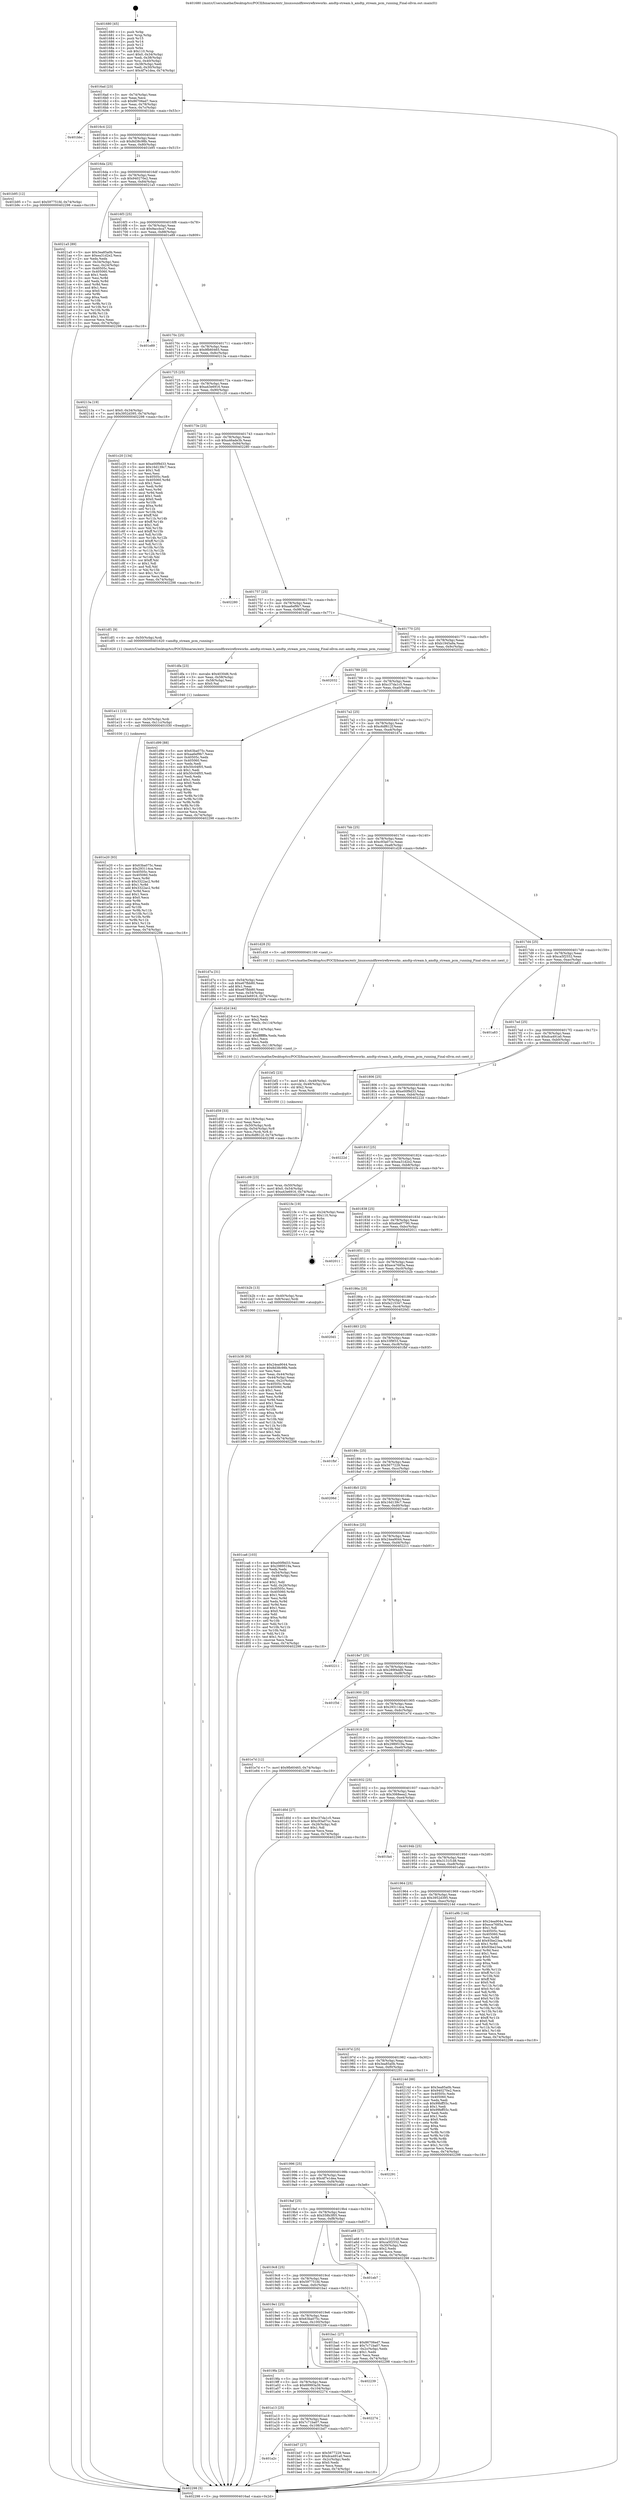 digraph "0x401680" {
  label = "0x401680 (/mnt/c/Users/mathe/Desktop/tcc/POCII/binaries/extr_linuxsoundfirewirefireworks..amdtp-stream.h_amdtp_stream_pcm_running_Final-ollvm.out::main(0))"
  labelloc = "t"
  node[shape=record]

  Entry [label="",width=0.3,height=0.3,shape=circle,fillcolor=black,style=filled]
  "0x4016ad" [label="{
     0x4016ad [23]\l
     | [instrs]\l
     &nbsp;&nbsp;0x4016ad \<+3\>: mov -0x74(%rbp),%eax\l
     &nbsp;&nbsp;0x4016b0 \<+2\>: mov %eax,%ecx\l
     &nbsp;&nbsp;0x4016b2 \<+6\>: sub $0x86706ed7,%ecx\l
     &nbsp;&nbsp;0x4016b8 \<+3\>: mov %eax,-0x78(%rbp)\l
     &nbsp;&nbsp;0x4016bb \<+3\>: mov %ecx,-0x7c(%rbp)\l
     &nbsp;&nbsp;0x4016be \<+6\>: je 0000000000401bbc \<main+0x53c\>\l
  }"]
  "0x401bbc" [label="{
     0x401bbc\l
  }", style=dashed]
  "0x4016c4" [label="{
     0x4016c4 [22]\l
     | [instrs]\l
     &nbsp;&nbsp;0x4016c4 \<+5\>: jmp 00000000004016c9 \<main+0x49\>\l
     &nbsp;&nbsp;0x4016c9 \<+3\>: mov -0x78(%rbp),%eax\l
     &nbsp;&nbsp;0x4016cc \<+5\>: sub $0x8d38c98b,%eax\l
     &nbsp;&nbsp;0x4016d1 \<+3\>: mov %eax,-0x80(%rbp)\l
     &nbsp;&nbsp;0x4016d4 \<+6\>: je 0000000000401b95 \<main+0x515\>\l
  }"]
  Exit [label="",width=0.3,height=0.3,shape=circle,fillcolor=black,style=filled,peripheries=2]
  "0x401b95" [label="{
     0x401b95 [12]\l
     | [instrs]\l
     &nbsp;&nbsp;0x401b95 \<+7\>: movl $0x597751fd,-0x74(%rbp)\l
     &nbsp;&nbsp;0x401b9c \<+5\>: jmp 0000000000402298 \<main+0xc18\>\l
  }"]
  "0x4016da" [label="{
     0x4016da [25]\l
     | [instrs]\l
     &nbsp;&nbsp;0x4016da \<+5\>: jmp 00000000004016df \<main+0x5f\>\l
     &nbsp;&nbsp;0x4016df \<+3\>: mov -0x78(%rbp),%eax\l
     &nbsp;&nbsp;0x4016e2 \<+5\>: sub $0x940270e2,%eax\l
     &nbsp;&nbsp;0x4016e7 \<+6\>: mov %eax,-0x84(%rbp)\l
     &nbsp;&nbsp;0x4016ed \<+6\>: je 00000000004021a5 \<main+0xb25\>\l
  }"]
  "0x401e20" [label="{
     0x401e20 [93]\l
     | [instrs]\l
     &nbsp;&nbsp;0x401e20 \<+5\>: mov $0x63ba075c,%eax\l
     &nbsp;&nbsp;0x401e25 \<+5\>: mov $0x293114ca,%esi\l
     &nbsp;&nbsp;0x401e2a \<+7\>: mov 0x40505c,%ecx\l
     &nbsp;&nbsp;0x401e31 \<+7\>: mov 0x405060,%edx\l
     &nbsp;&nbsp;0x401e38 \<+3\>: mov %ecx,%r8d\l
     &nbsp;&nbsp;0x401e3b \<+7\>: sub $0x3322ac2,%r8d\l
     &nbsp;&nbsp;0x401e42 \<+4\>: sub $0x1,%r8d\l
     &nbsp;&nbsp;0x401e46 \<+7\>: add $0x3322ac2,%r8d\l
     &nbsp;&nbsp;0x401e4d \<+4\>: imul %r8d,%ecx\l
     &nbsp;&nbsp;0x401e51 \<+3\>: and $0x1,%ecx\l
     &nbsp;&nbsp;0x401e54 \<+3\>: cmp $0x0,%ecx\l
     &nbsp;&nbsp;0x401e57 \<+4\>: sete %r9b\l
     &nbsp;&nbsp;0x401e5b \<+3\>: cmp $0xa,%edx\l
     &nbsp;&nbsp;0x401e5e \<+4\>: setl %r10b\l
     &nbsp;&nbsp;0x401e62 \<+3\>: mov %r9b,%r11b\l
     &nbsp;&nbsp;0x401e65 \<+3\>: and %r10b,%r11b\l
     &nbsp;&nbsp;0x401e68 \<+3\>: xor %r10b,%r9b\l
     &nbsp;&nbsp;0x401e6b \<+3\>: or %r9b,%r11b\l
     &nbsp;&nbsp;0x401e6e \<+4\>: test $0x1,%r11b\l
     &nbsp;&nbsp;0x401e72 \<+3\>: cmovne %esi,%eax\l
     &nbsp;&nbsp;0x401e75 \<+3\>: mov %eax,-0x74(%rbp)\l
     &nbsp;&nbsp;0x401e78 \<+5\>: jmp 0000000000402298 \<main+0xc18\>\l
  }"]
  "0x4021a5" [label="{
     0x4021a5 [89]\l
     | [instrs]\l
     &nbsp;&nbsp;0x4021a5 \<+5\>: mov $0x3ea85a0b,%eax\l
     &nbsp;&nbsp;0x4021aa \<+5\>: mov $0xea31d2e2,%ecx\l
     &nbsp;&nbsp;0x4021af \<+2\>: xor %edx,%edx\l
     &nbsp;&nbsp;0x4021b1 \<+3\>: mov -0x34(%rbp),%esi\l
     &nbsp;&nbsp;0x4021b4 \<+3\>: mov %esi,-0x24(%rbp)\l
     &nbsp;&nbsp;0x4021b7 \<+7\>: mov 0x40505c,%esi\l
     &nbsp;&nbsp;0x4021be \<+7\>: mov 0x405060,%edi\l
     &nbsp;&nbsp;0x4021c5 \<+3\>: sub $0x1,%edx\l
     &nbsp;&nbsp;0x4021c8 \<+3\>: mov %esi,%r8d\l
     &nbsp;&nbsp;0x4021cb \<+3\>: add %edx,%r8d\l
     &nbsp;&nbsp;0x4021ce \<+4\>: imul %r8d,%esi\l
     &nbsp;&nbsp;0x4021d2 \<+3\>: and $0x1,%esi\l
     &nbsp;&nbsp;0x4021d5 \<+3\>: cmp $0x0,%esi\l
     &nbsp;&nbsp;0x4021d8 \<+4\>: sete %r9b\l
     &nbsp;&nbsp;0x4021dc \<+3\>: cmp $0xa,%edi\l
     &nbsp;&nbsp;0x4021df \<+4\>: setl %r10b\l
     &nbsp;&nbsp;0x4021e3 \<+3\>: mov %r9b,%r11b\l
     &nbsp;&nbsp;0x4021e6 \<+3\>: and %r10b,%r11b\l
     &nbsp;&nbsp;0x4021e9 \<+3\>: xor %r10b,%r9b\l
     &nbsp;&nbsp;0x4021ec \<+3\>: or %r9b,%r11b\l
     &nbsp;&nbsp;0x4021ef \<+4\>: test $0x1,%r11b\l
     &nbsp;&nbsp;0x4021f3 \<+3\>: cmovne %ecx,%eax\l
     &nbsp;&nbsp;0x4021f6 \<+3\>: mov %eax,-0x74(%rbp)\l
     &nbsp;&nbsp;0x4021f9 \<+5\>: jmp 0000000000402298 \<main+0xc18\>\l
  }"]
  "0x4016f3" [label="{
     0x4016f3 [25]\l
     | [instrs]\l
     &nbsp;&nbsp;0x4016f3 \<+5\>: jmp 00000000004016f8 \<main+0x78\>\l
     &nbsp;&nbsp;0x4016f8 \<+3\>: mov -0x78(%rbp),%eax\l
     &nbsp;&nbsp;0x4016fb \<+5\>: sub $0x9accbca7,%eax\l
     &nbsp;&nbsp;0x401700 \<+6\>: mov %eax,-0x88(%rbp)\l
     &nbsp;&nbsp;0x401706 \<+6\>: je 0000000000401e89 \<main+0x809\>\l
  }"]
  "0x401e11" [label="{
     0x401e11 [15]\l
     | [instrs]\l
     &nbsp;&nbsp;0x401e11 \<+4\>: mov -0x50(%rbp),%rdi\l
     &nbsp;&nbsp;0x401e15 \<+6\>: mov %eax,-0x11c(%rbp)\l
     &nbsp;&nbsp;0x401e1b \<+5\>: call 0000000000401030 \<free@plt\>\l
     | [calls]\l
     &nbsp;&nbsp;0x401030 \{1\} (unknown)\l
  }"]
  "0x401e89" [label="{
     0x401e89\l
  }", style=dashed]
  "0x40170c" [label="{
     0x40170c [25]\l
     | [instrs]\l
     &nbsp;&nbsp;0x40170c \<+5\>: jmp 0000000000401711 \<main+0x91\>\l
     &nbsp;&nbsp;0x401711 \<+3\>: mov -0x78(%rbp),%eax\l
     &nbsp;&nbsp;0x401714 \<+5\>: sub $0x9fb60465,%eax\l
     &nbsp;&nbsp;0x401719 \<+6\>: mov %eax,-0x8c(%rbp)\l
     &nbsp;&nbsp;0x40171f \<+6\>: je 000000000040213a \<main+0xaba\>\l
  }"]
  "0x401dfa" [label="{
     0x401dfa [23]\l
     | [instrs]\l
     &nbsp;&nbsp;0x401dfa \<+10\>: movabs $0x4030d6,%rdi\l
     &nbsp;&nbsp;0x401e04 \<+3\>: mov %eax,-0x58(%rbp)\l
     &nbsp;&nbsp;0x401e07 \<+3\>: mov -0x58(%rbp),%esi\l
     &nbsp;&nbsp;0x401e0a \<+2\>: mov $0x0,%al\l
     &nbsp;&nbsp;0x401e0c \<+5\>: call 0000000000401040 \<printf@plt\>\l
     | [calls]\l
     &nbsp;&nbsp;0x401040 \{1\} (unknown)\l
  }"]
  "0x40213a" [label="{
     0x40213a [19]\l
     | [instrs]\l
     &nbsp;&nbsp;0x40213a \<+7\>: movl $0x0,-0x34(%rbp)\l
     &nbsp;&nbsp;0x402141 \<+7\>: movl $0x3952d395,-0x74(%rbp)\l
     &nbsp;&nbsp;0x402148 \<+5\>: jmp 0000000000402298 \<main+0xc18\>\l
  }"]
  "0x401725" [label="{
     0x401725 [25]\l
     | [instrs]\l
     &nbsp;&nbsp;0x401725 \<+5\>: jmp 000000000040172a \<main+0xaa\>\l
     &nbsp;&nbsp;0x40172a \<+3\>: mov -0x78(%rbp),%eax\l
     &nbsp;&nbsp;0x40172d \<+5\>: sub $0xa43e6916,%eax\l
     &nbsp;&nbsp;0x401732 \<+6\>: mov %eax,-0x90(%rbp)\l
     &nbsp;&nbsp;0x401738 \<+6\>: je 0000000000401c20 \<main+0x5a0\>\l
  }"]
  "0x401d59" [label="{
     0x401d59 [33]\l
     | [instrs]\l
     &nbsp;&nbsp;0x401d59 \<+6\>: mov -0x118(%rbp),%ecx\l
     &nbsp;&nbsp;0x401d5f \<+3\>: imul %eax,%ecx\l
     &nbsp;&nbsp;0x401d62 \<+4\>: mov -0x50(%rbp),%rdi\l
     &nbsp;&nbsp;0x401d66 \<+4\>: movslq -0x54(%rbp),%r8\l
     &nbsp;&nbsp;0x401d6a \<+4\>: mov %ecx,(%rdi,%r8,4)\l
     &nbsp;&nbsp;0x401d6e \<+7\>: movl $0xc6df612f,-0x74(%rbp)\l
     &nbsp;&nbsp;0x401d75 \<+5\>: jmp 0000000000402298 \<main+0xc18\>\l
  }"]
  "0x401c20" [label="{
     0x401c20 [134]\l
     | [instrs]\l
     &nbsp;&nbsp;0x401c20 \<+5\>: mov $0xe00f9d33,%eax\l
     &nbsp;&nbsp;0x401c25 \<+5\>: mov $0x16d139c7,%ecx\l
     &nbsp;&nbsp;0x401c2a \<+2\>: mov $0x1,%dl\l
     &nbsp;&nbsp;0x401c2c \<+2\>: xor %esi,%esi\l
     &nbsp;&nbsp;0x401c2e \<+7\>: mov 0x40505c,%edi\l
     &nbsp;&nbsp;0x401c35 \<+8\>: mov 0x405060,%r8d\l
     &nbsp;&nbsp;0x401c3d \<+3\>: sub $0x1,%esi\l
     &nbsp;&nbsp;0x401c40 \<+3\>: mov %edi,%r9d\l
     &nbsp;&nbsp;0x401c43 \<+3\>: add %esi,%r9d\l
     &nbsp;&nbsp;0x401c46 \<+4\>: imul %r9d,%edi\l
     &nbsp;&nbsp;0x401c4a \<+3\>: and $0x1,%edi\l
     &nbsp;&nbsp;0x401c4d \<+3\>: cmp $0x0,%edi\l
     &nbsp;&nbsp;0x401c50 \<+4\>: sete %r10b\l
     &nbsp;&nbsp;0x401c54 \<+4\>: cmp $0xa,%r8d\l
     &nbsp;&nbsp;0x401c58 \<+4\>: setl %r11b\l
     &nbsp;&nbsp;0x401c5c \<+3\>: mov %r10b,%bl\l
     &nbsp;&nbsp;0x401c5f \<+3\>: xor $0xff,%bl\l
     &nbsp;&nbsp;0x401c62 \<+3\>: mov %r11b,%r14b\l
     &nbsp;&nbsp;0x401c65 \<+4\>: xor $0xff,%r14b\l
     &nbsp;&nbsp;0x401c69 \<+3\>: xor $0x1,%dl\l
     &nbsp;&nbsp;0x401c6c \<+3\>: mov %bl,%r15b\l
     &nbsp;&nbsp;0x401c6f \<+4\>: and $0xff,%r15b\l
     &nbsp;&nbsp;0x401c73 \<+3\>: and %dl,%r10b\l
     &nbsp;&nbsp;0x401c76 \<+3\>: mov %r14b,%r12b\l
     &nbsp;&nbsp;0x401c79 \<+4\>: and $0xff,%r12b\l
     &nbsp;&nbsp;0x401c7d \<+3\>: and %dl,%r11b\l
     &nbsp;&nbsp;0x401c80 \<+3\>: or %r10b,%r15b\l
     &nbsp;&nbsp;0x401c83 \<+3\>: or %r11b,%r12b\l
     &nbsp;&nbsp;0x401c86 \<+3\>: xor %r12b,%r15b\l
     &nbsp;&nbsp;0x401c89 \<+3\>: or %r14b,%bl\l
     &nbsp;&nbsp;0x401c8c \<+3\>: xor $0xff,%bl\l
     &nbsp;&nbsp;0x401c8f \<+3\>: or $0x1,%dl\l
     &nbsp;&nbsp;0x401c92 \<+2\>: and %dl,%bl\l
     &nbsp;&nbsp;0x401c94 \<+3\>: or %bl,%r15b\l
     &nbsp;&nbsp;0x401c97 \<+4\>: test $0x1,%r15b\l
     &nbsp;&nbsp;0x401c9b \<+3\>: cmovne %ecx,%eax\l
     &nbsp;&nbsp;0x401c9e \<+3\>: mov %eax,-0x74(%rbp)\l
     &nbsp;&nbsp;0x401ca1 \<+5\>: jmp 0000000000402298 \<main+0xc18\>\l
  }"]
  "0x40173e" [label="{
     0x40173e [25]\l
     | [instrs]\l
     &nbsp;&nbsp;0x40173e \<+5\>: jmp 0000000000401743 \<main+0xc3\>\l
     &nbsp;&nbsp;0x401743 \<+3\>: mov -0x78(%rbp),%eax\l
     &nbsp;&nbsp;0x401746 \<+5\>: sub $0xa46ade3b,%eax\l
     &nbsp;&nbsp;0x40174b \<+6\>: mov %eax,-0x94(%rbp)\l
     &nbsp;&nbsp;0x401751 \<+6\>: je 0000000000402280 \<main+0xc00\>\l
  }"]
  "0x401d2d" [label="{
     0x401d2d [44]\l
     | [instrs]\l
     &nbsp;&nbsp;0x401d2d \<+2\>: xor %ecx,%ecx\l
     &nbsp;&nbsp;0x401d2f \<+5\>: mov $0x2,%edx\l
     &nbsp;&nbsp;0x401d34 \<+6\>: mov %edx,-0x114(%rbp)\l
     &nbsp;&nbsp;0x401d3a \<+1\>: cltd\l
     &nbsp;&nbsp;0x401d3b \<+6\>: mov -0x114(%rbp),%esi\l
     &nbsp;&nbsp;0x401d41 \<+2\>: idiv %esi\l
     &nbsp;&nbsp;0x401d43 \<+6\>: imul $0xfffffffe,%edx,%edx\l
     &nbsp;&nbsp;0x401d49 \<+3\>: sub $0x1,%ecx\l
     &nbsp;&nbsp;0x401d4c \<+2\>: sub %ecx,%edx\l
     &nbsp;&nbsp;0x401d4e \<+6\>: mov %edx,-0x118(%rbp)\l
     &nbsp;&nbsp;0x401d54 \<+5\>: call 0000000000401160 \<next_i\>\l
     | [calls]\l
     &nbsp;&nbsp;0x401160 \{1\} (/mnt/c/Users/mathe/Desktop/tcc/POCII/binaries/extr_linuxsoundfirewirefireworks..amdtp-stream.h_amdtp_stream_pcm_running_Final-ollvm.out::next_i)\l
  }"]
  "0x402280" [label="{
     0x402280\l
  }", style=dashed]
  "0x401757" [label="{
     0x401757 [25]\l
     | [instrs]\l
     &nbsp;&nbsp;0x401757 \<+5\>: jmp 000000000040175c \<main+0xdc\>\l
     &nbsp;&nbsp;0x40175c \<+3\>: mov -0x78(%rbp),%eax\l
     &nbsp;&nbsp;0x40175f \<+5\>: sub $0xaa6ef9b7,%eax\l
     &nbsp;&nbsp;0x401764 \<+6\>: mov %eax,-0x98(%rbp)\l
     &nbsp;&nbsp;0x40176a \<+6\>: je 0000000000401df1 \<main+0x771\>\l
  }"]
  "0x401c09" [label="{
     0x401c09 [23]\l
     | [instrs]\l
     &nbsp;&nbsp;0x401c09 \<+4\>: mov %rax,-0x50(%rbp)\l
     &nbsp;&nbsp;0x401c0d \<+7\>: movl $0x0,-0x54(%rbp)\l
     &nbsp;&nbsp;0x401c14 \<+7\>: movl $0xa43e6916,-0x74(%rbp)\l
     &nbsp;&nbsp;0x401c1b \<+5\>: jmp 0000000000402298 \<main+0xc18\>\l
  }"]
  "0x401df1" [label="{
     0x401df1 [9]\l
     | [instrs]\l
     &nbsp;&nbsp;0x401df1 \<+4\>: mov -0x50(%rbp),%rdi\l
     &nbsp;&nbsp;0x401df5 \<+5\>: call 0000000000401620 \<amdtp_stream_pcm_running\>\l
     | [calls]\l
     &nbsp;&nbsp;0x401620 \{1\} (/mnt/c/Users/mathe/Desktop/tcc/POCII/binaries/extr_linuxsoundfirewirefireworks..amdtp-stream.h_amdtp_stream_pcm_running_Final-ollvm.out::amdtp_stream_pcm_running)\l
  }"]
  "0x401770" [label="{
     0x401770 [25]\l
     | [instrs]\l
     &nbsp;&nbsp;0x401770 \<+5\>: jmp 0000000000401775 \<main+0xf5\>\l
     &nbsp;&nbsp;0x401775 \<+3\>: mov -0x78(%rbp),%eax\l
     &nbsp;&nbsp;0x401778 \<+5\>: sub $0xb1945a9a,%eax\l
     &nbsp;&nbsp;0x40177d \<+6\>: mov %eax,-0x9c(%rbp)\l
     &nbsp;&nbsp;0x401783 \<+6\>: je 0000000000402032 \<main+0x9b2\>\l
  }"]
  "0x401a2c" [label="{
     0x401a2c\l
  }", style=dashed]
  "0x402032" [label="{
     0x402032\l
  }", style=dashed]
  "0x401789" [label="{
     0x401789 [25]\l
     | [instrs]\l
     &nbsp;&nbsp;0x401789 \<+5\>: jmp 000000000040178e \<main+0x10e\>\l
     &nbsp;&nbsp;0x40178e \<+3\>: mov -0x78(%rbp),%eax\l
     &nbsp;&nbsp;0x401791 \<+5\>: sub $0xc37da1c5,%eax\l
     &nbsp;&nbsp;0x401796 \<+6\>: mov %eax,-0xa0(%rbp)\l
     &nbsp;&nbsp;0x40179c \<+6\>: je 0000000000401d99 \<main+0x719\>\l
  }"]
  "0x401bd7" [label="{
     0x401bd7 [27]\l
     | [instrs]\l
     &nbsp;&nbsp;0x401bd7 \<+5\>: mov $0x5677229,%eax\l
     &nbsp;&nbsp;0x401bdc \<+5\>: mov $0xdca491a0,%ecx\l
     &nbsp;&nbsp;0x401be1 \<+3\>: mov -0x2c(%rbp),%edx\l
     &nbsp;&nbsp;0x401be4 \<+3\>: cmp $0x0,%edx\l
     &nbsp;&nbsp;0x401be7 \<+3\>: cmove %ecx,%eax\l
     &nbsp;&nbsp;0x401bea \<+3\>: mov %eax,-0x74(%rbp)\l
     &nbsp;&nbsp;0x401bed \<+5\>: jmp 0000000000402298 \<main+0xc18\>\l
  }"]
  "0x401d99" [label="{
     0x401d99 [88]\l
     | [instrs]\l
     &nbsp;&nbsp;0x401d99 \<+5\>: mov $0x63ba075c,%eax\l
     &nbsp;&nbsp;0x401d9e \<+5\>: mov $0xaa6ef9b7,%ecx\l
     &nbsp;&nbsp;0x401da3 \<+7\>: mov 0x40505c,%edx\l
     &nbsp;&nbsp;0x401daa \<+7\>: mov 0x405060,%esi\l
     &nbsp;&nbsp;0x401db1 \<+2\>: mov %edx,%edi\l
     &nbsp;&nbsp;0x401db3 \<+6\>: sub $0x50c04f05,%edi\l
     &nbsp;&nbsp;0x401db9 \<+3\>: sub $0x1,%edi\l
     &nbsp;&nbsp;0x401dbc \<+6\>: add $0x50c04f05,%edi\l
     &nbsp;&nbsp;0x401dc2 \<+3\>: imul %edi,%edx\l
     &nbsp;&nbsp;0x401dc5 \<+3\>: and $0x1,%edx\l
     &nbsp;&nbsp;0x401dc8 \<+3\>: cmp $0x0,%edx\l
     &nbsp;&nbsp;0x401dcb \<+4\>: sete %r8b\l
     &nbsp;&nbsp;0x401dcf \<+3\>: cmp $0xa,%esi\l
     &nbsp;&nbsp;0x401dd2 \<+4\>: setl %r9b\l
     &nbsp;&nbsp;0x401dd6 \<+3\>: mov %r8b,%r10b\l
     &nbsp;&nbsp;0x401dd9 \<+3\>: and %r9b,%r10b\l
     &nbsp;&nbsp;0x401ddc \<+3\>: xor %r9b,%r8b\l
     &nbsp;&nbsp;0x401ddf \<+3\>: or %r8b,%r10b\l
     &nbsp;&nbsp;0x401de2 \<+4\>: test $0x1,%r10b\l
     &nbsp;&nbsp;0x401de6 \<+3\>: cmovne %ecx,%eax\l
     &nbsp;&nbsp;0x401de9 \<+3\>: mov %eax,-0x74(%rbp)\l
     &nbsp;&nbsp;0x401dec \<+5\>: jmp 0000000000402298 \<main+0xc18\>\l
  }"]
  "0x4017a2" [label="{
     0x4017a2 [25]\l
     | [instrs]\l
     &nbsp;&nbsp;0x4017a2 \<+5\>: jmp 00000000004017a7 \<main+0x127\>\l
     &nbsp;&nbsp;0x4017a7 \<+3\>: mov -0x78(%rbp),%eax\l
     &nbsp;&nbsp;0x4017aa \<+5\>: sub $0xc6df612f,%eax\l
     &nbsp;&nbsp;0x4017af \<+6\>: mov %eax,-0xa4(%rbp)\l
     &nbsp;&nbsp;0x4017b5 \<+6\>: je 0000000000401d7a \<main+0x6fa\>\l
  }"]
  "0x401a13" [label="{
     0x401a13 [25]\l
     | [instrs]\l
     &nbsp;&nbsp;0x401a13 \<+5\>: jmp 0000000000401a18 \<main+0x398\>\l
     &nbsp;&nbsp;0x401a18 \<+3\>: mov -0x78(%rbp),%eax\l
     &nbsp;&nbsp;0x401a1b \<+5\>: sub $0x7c71ba07,%eax\l
     &nbsp;&nbsp;0x401a20 \<+6\>: mov %eax,-0x108(%rbp)\l
     &nbsp;&nbsp;0x401a26 \<+6\>: je 0000000000401bd7 \<main+0x557\>\l
  }"]
  "0x401d7a" [label="{
     0x401d7a [31]\l
     | [instrs]\l
     &nbsp;&nbsp;0x401d7a \<+3\>: mov -0x54(%rbp),%eax\l
     &nbsp;&nbsp;0x401d7d \<+5\>: sub $0xe67fbb80,%eax\l
     &nbsp;&nbsp;0x401d82 \<+3\>: add $0x1,%eax\l
     &nbsp;&nbsp;0x401d85 \<+5\>: add $0xe67fbb80,%eax\l
     &nbsp;&nbsp;0x401d8a \<+3\>: mov %eax,-0x54(%rbp)\l
     &nbsp;&nbsp;0x401d8d \<+7\>: movl $0xa43e6916,-0x74(%rbp)\l
     &nbsp;&nbsp;0x401d94 \<+5\>: jmp 0000000000402298 \<main+0xc18\>\l
  }"]
  "0x4017bb" [label="{
     0x4017bb [25]\l
     | [instrs]\l
     &nbsp;&nbsp;0x4017bb \<+5\>: jmp 00000000004017c0 \<main+0x140\>\l
     &nbsp;&nbsp;0x4017c0 \<+3\>: mov -0x78(%rbp),%eax\l
     &nbsp;&nbsp;0x4017c3 \<+5\>: sub $0xc93a07cc,%eax\l
     &nbsp;&nbsp;0x4017c8 \<+6\>: mov %eax,-0xa8(%rbp)\l
     &nbsp;&nbsp;0x4017ce \<+6\>: je 0000000000401d28 \<main+0x6a8\>\l
  }"]
  "0x402274" [label="{
     0x402274\l
  }", style=dashed]
  "0x401d28" [label="{
     0x401d28 [5]\l
     | [instrs]\l
     &nbsp;&nbsp;0x401d28 \<+5\>: call 0000000000401160 \<next_i\>\l
     | [calls]\l
     &nbsp;&nbsp;0x401160 \{1\} (/mnt/c/Users/mathe/Desktop/tcc/POCII/binaries/extr_linuxsoundfirewirefireworks..amdtp-stream.h_amdtp_stream_pcm_running_Final-ollvm.out::next_i)\l
  }"]
  "0x4017d4" [label="{
     0x4017d4 [25]\l
     | [instrs]\l
     &nbsp;&nbsp;0x4017d4 \<+5\>: jmp 00000000004017d9 \<main+0x159\>\l
     &nbsp;&nbsp;0x4017d9 \<+3\>: mov -0x78(%rbp),%eax\l
     &nbsp;&nbsp;0x4017dc \<+5\>: sub $0xca5f2552,%eax\l
     &nbsp;&nbsp;0x4017e1 \<+6\>: mov %eax,-0xac(%rbp)\l
     &nbsp;&nbsp;0x4017e7 \<+6\>: je 0000000000401a83 \<main+0x403\>\l
  }"]
  "0x4019fa" [label="{
     0x4019fa [25]\l
     | [instrs]\l
     &nbsp;&nbsp;0x4019fa \<+5\>: jmp 00000000004019ff \<main+0x37f\>\l
     &nbsp;&nbsp;0x4019ff \<+3\>: mov -0x78(%rbp),%eax\l
     &nbsp;&nbsp;0x401a02 \<+5\>: sub $0x69993a39,%eax\l
     &nbsp;&nbsp;0x401a07 \<+6\>: mov %eax,-0x104(%rbp)\l
     &nbsp;&nbsp;0x401a0d \<+6\>: je 0000000000402274 \<main+0xbf4\>\l
  }"]
  "0x401a83" [label="{
     0x401a83\l
  }", style=dashed]
  "0x4017ed" [label="{
     0x4017ed [25]\l
     | [instrs]\l
     &nbsp;&nbsp;0x4017ed \<+5\>: jmp 00000000004017f2 \<main+0x172\>\l
     &nbsp;&nbsp;0x4017f2 \<+3\>: mov -0x78(%rbp),%eax\l
     &nbsp;&nbsp;0x4017f5 \<+5\>: sub $0xdca491a0,%eax\l
     &nbsp;&nbsp;0x4017fa \<+6\>: mov %eax,-0xb0(%rbp)\l
     &nbsp;&nbsp;0x401800 \<+6\>: je 0000000000401bf2 \<main+0x572\>\l
  }"]
  "0x402239" [label="{
     0x402239\l
  }", style=dashed]
  "0x401bf2" [label="{
     0x401bf2 [23]\l
     | [instrs]\l
     &nbsp;&nbsp;0x401bf2 \<+7\>: movl $0x1,-0x48(%rbp)\l
     &nbsp;&nbsp;0x401bf9 \<+4\>: movslq -0x48(%rbp),%rax\l
     &nbsp;&nbsp;0x401bfd \<+4\>: shl $0x2,%rax\l
     &nbsp;&nbsp;0x401c01 \<+3\>: mov %rax,%rdi\l
     &nbsp;&nbsp;0x401c04 \<+5\>: call 0000000000401050 \<malloc@plt\>\l
     | [calls]\l
     &nbsp;&nbsp;0x401050 \{1\} (unknown)\l
  }"]
  "0x401806" [label="{
     0x401806 [25]\l
     | [instrs]\l
     &nbsp;&nbsp;0x401806 \<+5\>: jmp 000000000040180b \<main+0x18b\>\l
     &nbsp;&nbsp;0x40180b \<+3\>: mov -0x78(%rbp),%eax\l
     &nbsp;&nbsp;0x40180e \<+5\>: sub $0xe00f9d33,%eax\l
     &nbsp;&nbsp;0x401813 \<+6\>: mov %eax,-0xb4(%rbp)\l
     &nbsp;&nbsp;0x401819 \<+6\>: je 000000000040222d \<main+0xbad\>\l
  }"]
  "0x4019e1" [label="{
     0x4019e1 [25]\l
     | [instrs]\l
     &nbsp;&nbsp;0x4019e1 \<+5\>: jmp 00000000004019e6 \<main+0x366\>\l
     &nbsp;&nbsp;0x4019e6 \<+3\>: mov -0x78(%rbp),%eax\l
     &nbsp;&nbsp;0x4019e9 \<+5\>: sub $0x63ba075c,%eax\l
     &nbsp;&nbsp;0x4019ee \<+6\>: mov %eax,-0x100(%rbp)\l
     &nbsp;&nbsp;0x4019f4 \<+6\>: je 0000000000402239 \<main+0xbb9\>\l
  }"]
  "0x40222d" [label="{
     0x40222d\l
  }", style=dashed]
  "0x40181f" [label="{
     0x40181f [25]\l
     | [instrs]\l
     &nbsp;&nbsp;0x40181f \<+5\>: jmp 0000000000401824 \<main+0x1a4\>\l
     &nbsp;&nbsp;0x401824 \<+3\>: mov -0x78(%rbp),%eax\l
     &nbsp;&nbsp;0x401827 \<+5\>: sub $0xea31d2e2,%eax\l
     &nbsp;&nbsp;0x40182c \<+6\>: mov %eax,-0xb8(%rbp)\l
     &nbsp;&nbsp;0x401832 \<+6\>: je 00000000004021fe \<main+0xb7e\>\l
  }"]
  "0x401ba1" [label="{
     0x401ba1 [27]\l
     | [instrs]\l
     &nbsp;&nbsp;0x401ba1 \<+5\>: mov $0x86706ed7,%eax\l
     &nbsp;&nbsp;0x401ba6 \<+5\>: mov $0x7c71ba07,%ecx\l
     &nbsp;&nbsp;0x401bab \<+3\>: mov -0x2c(%rbp),%edx\l
     &nbsp;&nbsp;0x401bae \<+3\>: cmp $0x1,%edx\l
     &nbsp;&nbsp;0x401bb1 \<+3\>: cmovl %ecx,%eax\l
     &nbsp;&nbsp;0x401bb4 \<+3\>: mov %eax,-0x74(%rbp)\l
     &nbsp;&nbsp;0x401bb7 \<+5\>: jmp 0000000000402298 \<main+0xc18\>\l
  }"]
  "0x4021fe" [label="{
     0x4021fe [19]\l
     | [instrs]\l
     &nbsp;&nbsp;0x4021fe \<+3\>: mov -0x24(%rbp),%eax\l
     &nbsp;&nbsp;0x402201 \<+7\>: add $0x110,%rsp\l
     &nbsp;&nbsp;0x402208 \<+1\>: pop %rbx\l
     &nbsp;&nbsp;0x402209 \<+2\>: pop %r12\l
     &nbsp;&nbsp;0x40220b \<+2\>: pop %r14\l
     &nbsp;&nbsp;0x40220d \<+2\>: pop %r15\l
     &nbsp;&nbsp;0x40220f \<+1\>: pop %rbp\l
     &nbsp;&nbsp;0x402210 \<+1\>: ret\l
  }"]
  "0x401838" [label="{
     0x401838 [25]\l
     | [instrs]\l
     &nbsp;&nbsp;0x401838 \<+5\>: jmp 000000000040183d \<main+0x1bd\>\l
     &nbsp;&nbsp;0x40183d \<+3\>: mov -0x78(%rbp),%eax\l
     &nbsp;&nbsp;0x401840 \<+5\>: sub $0xeba97790,%eax\l
     &nbsp;&nbsp;0x401845 \<+6\>: mov %eax,-0xbc(%rbp)\l
     &nbsp;&nbsp;0x40184b \<+6\>: je 0000000000402011 \<main+0x991\>\l
  }"]
  "0x4019c8" [label="{
     0x4019c8 [25]\l
     | [instrs]\l
     &nbsp;&nbsp;0x4019c8 \<+5\>: jmp 00000000004019cd \<main+0x34d\>\l
     &nbsp;&nbsp;0x4019cd \<+3\>: mov -0x78(%rbp),%eax\l
     &nbsp;&nbsp;0x4019d0 \<+5\>: sub $0x597751fd,%eax\l
     &nbsp;&nbsp;0x4019d5 \<+6\>: mov %eax,-0xfc(%rbp)\l
     &nbsp;&nbsp;0x4019db \<+6\>: je 0000000000401ba1 \<main+0x521\>\l
  }"]
  "0x402011" [label="{
     0x402011\l
  }", style=dashed]
  "0x401851" [label="{
     0x401851 [25]\l
     | [instrs]\l
     &nbsp;&nbsp;0x401851 \<+5\>: jmp 0000000000401856 \<main+0x1d6\>\l
     &nbsp;&nbsp;0x401856 \<+3\>: mov -0x78(%rbp),%eax\l
     &nbsp;&nbsp;0x401859 \<+5\>: sub $0xece7685a,%eax\l
     &nbsp;&nbsp;0x40185e \<+6\>: mov %eax,-0xc0(%rbp)\l
     &nbsp;&nbsp;0x401864 \<+6\>: je 0000000000401b2b \<main+0x4ab\>\l
  }"]
  "0x401eb7" [label="{
     0x401eb7\l
  }", style=dashed]
  "0x401b2b" [label="{
     0x401b2b [13]\l
     | [instrs]\l
     &nbsp;&nbsp;0x401b2b \<+4\>: mov -0x40(%rbp),%rax\l
     &nbsp;&nbsp;0x401b2f \<+4\>: mov 0x8(%rax),%rdi\l
     &nbsp;&nbsp;0x401b33 \<+5\>: call 0000000000401060 \<atoi@plt\>\l
     | [calls]\l
     &nbsp;&nbsp;0x401060 \{1\} (unknown)\l
  }"]
  "0x40186a" [label="{
     0x40186a [25]\l
     | [instrs]\l
     &nbsp;&nbsp;0x40186a \<+5\>: jmp 000000000040186f \<main+0x1ef\>\l
     &nbsp;&nbsp;0x40186f \<+3\>: mov -0x78(%rbp),%eax\l
     &nbsp;&nbsp;0x401872 \<+5\>: sub $0xfa215347,%eax\l
     &nbsp;&nbsp;0x401877 \<+6\>: mov %eax,-0xc4(%rbp)\l
     &nbsp;&nbsp;0x40187d \<+6\>: je 00000000004020d1 \<main+0xa51\>\l
  }"]
  "0x401b38" [label="{
     0x401b38 [93]\l
     | [instrs]\l
     &nbsp;&nbsp;0x401b38 \<+5\>: mov $0x24ea9044,%ecx\l
     &nbsp;&nbsp;0x401b3d \<+5\>: mov $0x8d38c98b,%edx\l
     &nbsp;&nbsp;0x401b42 \<+2\>: xor %esi,%esi\l
     &nbsp;&nbsp;0x401b44 \<+3\>: mov %eax,-0x44(%rbp)\l
     &nbsp;&nbsp;0x401b47 \<+3\>: mov -0x44(%rbp),%eax\l
     &nbsp;&nbsp;0x401b4a \<+3\>: mov %eax,-0x2c(%rbp)\l
     &nbsp;&nbsp;0x401b4d \<+7\>: mov 0x40505c,%eax\l
     &nbsp;&nbsp;0x401b54 \<+8\>: mov 0x405060,%r8d\l
     &nbsp;&nbsp;0x401b5c \<+3\>: sub $0x1,%esi\l
     &nbsp;&nbsp;0x401b5f \<+3\>: mov %eax,%r9d\l
     &nbsp;&nbsp;0x401b62 \<+3\>: add %esi,%r9d\l
     &nbsp;&nbsp;0x401b65 \<+4\>: imul %r9d,%eax\l
     &nbsp;&nbsp;0x401b69 \<+3\>: and $0x1,%eax\l
     &nbsp;&nbsp;0x401b6c \<+3\>: cmp $0x0,%eax\l
     &nbsp;&nbsp;0x401b6f \<+4\>: sete %r10b\l
     &nbsp;&nbsp;0x401b73 \<+4\>: cmp $0xa,%r8d\l
     &nbsp;&nbsp;0x401b77 \<+4\>: setl %r11b\l
     &nbsp;&nbsp;0x401b7b \<+3\>: mov %r10b,%bl\l
     &nbsp;&nbsp;0x401b7e \<+3\>: and %r11b,%bl\l
     &nbsp;&nbsp;0x401b81 \<+3\>: xor %r11b,%r10b\l
     &nbsp;&nbsp;0x401b84 \<+3\>: or %r10b,%bl\l
     &nbsp;&nbsp;0x401b87 \<+3\>: test $0x1,%bl\l
     &nbsp;&nbsp;0x401b8a \<+3\>: cmovne %edx,%ecx\l
     &nbsp;&nbsp;0x401b8d \<+3\>: mov %ecx,-0x74(%rbp)\l
     &nbsp;&nbsp;0x401b90 \<+5\>: jmp 0000000000402298 \<main+0xc18\>\l
  }"]
  "0x4020d1" [label="{
     0x4020d1\l
  }", style=dashed]
  "0x401883" [label="{
     0x401883 [25]\l
     | [instrs]\l
     &nbsp;&nbsp;0x401883 \<+5\>: jmp 0000000000401888 \<main+0x208\>\l
     &nbsp;&nbsp;0x401888 \<+3\>: mov -0x78(%rbp),%eax\l
     &nbsp;&nbsp;0x40188b \<+5\>: sub $0x33f9f33,%eax\l
     &nbsp;&nbsp;0x401890 \<+6\>: mov %eax,-0xc8(%rbp)\l
     &nbsp;&nbsp;0x401896 \<+6\>: je 0000000000401fbf \<main+0x93f\>\l
  }"]
  "0x401680" [label="{
     0x401680 [45]\l
     | [instrs]\l
     &nbsp;&nbsp;0x401680 \<+1\>: push %rbp\l
     &nbsp;&nbsp;0x401681 \<+3\>: mov %rsp,%rbp\l
     &nbsp;&nbsp;0x401684 \<+2\>: push %r15\l
     &nbsp;&nbsp;0x401686 \<+2\>: push %r14\l
     &nbsp;&nbsp;0x401688 \<+2\>: push %r12\l
     &nbsp;&nbsp;0x40168a \<+1\>: push %rbx\l
     &nbsp;&nbsp;0x40168b \<+7\>: sub $0x110,%rsp\l
     &nbsp;&nbsp;0x401692 \<+7\>: movl $0x0,-0x34(%rbp)\l
     &nbsp;&nbsp;0x401699 \<+3\>: mov %edi,-0x38(%rbp)\l
     &nbsp;&nbsp;0x40169c \<+4\>: mov %rsi,-0x40(%rbp)\l
     &nbsp;&nbsp;0x4016a0 \<+3\>: mov -0x38(%rbp),%edi\l
     &nbsp;&nbsp;0x4016a3 \<+3\>: mov %edi,-0x30(%rbp)\l
     &nbsp;&nbsp;0x4016a6 \<+7\>: movl $0x4f7e1dea,-0x74(%rbp)\l
  }"]
  "0x401fbf" [label="{
     0x401fbf\l
  }", style=dashed]
  "0x40189c" [label="{
     0x40189c [25]\l
     | [instrs]\l
     &nbsp;&nbsp;0x40189c \<+5\>: jmp 00000000004018a1 \<main+0x221\>\l
     &nbsp;&nbsp;0x4018a1 \<+3\>: mov -0x78(%rbp),%eax\l
     &nbsp;&nbsp;0x4018a4 \<+5\>: sub $0x5677229,%eax\l
     &nbsp;&nbsp;0x4018a9 \<+6\>: mov %eax,-0xcc(%rbp)\l
     &nbsp;&nbsp;0x4018af \<+6\>: je 000000000040206d \<main+0x9ed\>\l
  }"]
  "0x402298" [label="{
     0x402298 [5]\l
     | [instrs]\l
     &nbsp;&nbsp;0x402298 \<+5\>: jmp 00000000004016ad \<main+0x2d\>\l
  }"]
  "0x40206d" [label="{
     0x40206d\l
  }", style=dashed]
  "0x4018b5" [label="{
     0x4018b5 [25]\l
     | [instrs]\l
     &nbsp;&nbsp;0x4018b5 \<+5\>: jmp 00000000004018ba \<main+0x23a\>\l
     &nbsp;&nbsp;0x4018ba \<+3\>: mov -0x78(%rbp),%eax\l
     &nbsp;&nbsp;0x4018bd \<+5\>: sub $0x16d139c7,%eax\l
     &nbsp;&nbsp;0x4018c2 \<+6\>: mov %eax,-0xd0(%rbp)\l
     &nbsp;&nbsp;0x4018c8 \<+6\>: je 0000000000401ca6 \<main+0x626\>\l
  }"]
  "0x4019af" [label="{
     0x4019af [25]\l
     | [instrs]\l
     &nbsp;&nbsp;0x4019af \<+5\>: jmp 00000000004019b4 \<main+0x334\>\l
     &nbsp;&nbsp;0x4019b4 \<+3\>: mov -0x78(%rbp),%eax\l
     &nbsp;&nbsp;0x4019b7 \<+5\>: sub $0x558b3f05,%eax\l
     &nbsp;&nbsp;0x4019bc \<+6\>: mov %eax,-0xf8(%rbp)\l
     &nbsp;&nbsp;0x4019c2 \<+6\>: je 0000000000401eb7 \<main+0x837\>\l
  }"]
  "0x401ca6" [label="{
     0x401ca6 [103]\l
     | [instrs]\l
     &nbsp;&nbsp;0x401ca6 \<+5\>: mov $0xe00f9d33,%eax\l
     &nbsp;&nbsp;0x401cab \<+5\>: mov $0x2989519a,%ecx\l
     &nbsp;&nbsp;0x401cb0 \<+2\>: xor %edx,%edx\l
     &nbsp;&nbsp;0x401cb2 \<+3\>: mov -0x54(%rbp),%esi\l
     &nbsp;&nbsp;0x401cb5 \<+3\>: cmp -0x48(%rbp),%esi\l
     &nbsp;&nbsp;0x401cb8 \<+4\>: setl %dil\l
     &nbsp;&nbsp;0x401cbc \<+4\>: and $0x1,%dil\l
     &nbsp;&nbsp;0x401cc0 \<+4\>: mov %dil,-0x26(%rbp)\l
     &nbsp;&nbsp;0x401cc4 \<+7\>: mov 0x40505c,%esi\l
     &nbsp;&nbsp;0x401ccb \<+8\>: mov 0x405060,%r8d\l
     &nbsp;&nbsp;0x401cd3 \<+3\>: sub $0x1,%edx\l
     &nbsp;&nbsp;0x401cd6 \<+3\>: mov %esi,%r9d\l
     &nbsp;&nbsp;0x401cd9 \<+3\>: add %edx,%r9d\l
     &nbsp;&nbsp;0x401cdc \<+4\>: imul %r9d,%esi\l
     &nbsp;&nbsp;0x401ce0 \<+3\>: and $0x1,%esi\l
     &nbsp;&nbsp;0x401ce3 \<+3\>: cmp $0x0,%esi\l
     &nbsp;&nbsp;0x401ce6 \<+4\>: sete %dil\l
     &nbsp;&nbsp;0x401cea \<+4\>: cmp $0xa,%r8d\l
     &nbsp;&nbsp;0x401cee \<+4\>: setl %r10b\l
     &nbsp;&nbsp;0x401cf2 \<+3\>: mov %dil,%r11b\l
     &nbsp;&nbsp;0x401cf5 \<+3\>: and %r10b,%r11b\l
     &nbsp;&nbsp;0x401cf8 \<+3\>: xor %r10b,%dil\l
     &nbsp;&nbsp;0x401cfb \<+3\>: or %dil,%r11b\l
     &nbsp;&nbsp;0x401cfe \<+4\>: test $0x1,%r11b\l
     &nbsp;&nbsp;0x401d02 \<+3\>: cmovne %ecx,%eax\l
     &nbsp;&nbsp;0x401d05 \<+3\>: mov %eax,-0x74(%rbp)\l
     &nbsp;&nbsp;0x401d08 \<+5\>: jmp 0000000000402298 \<main+0xc18\>\l
  }"]
  "0x4018ce" [label="{
     0x4018ce [25]\l
     | [instrs]\l
     &nbsp;&nbsp;0x4018ce \<+5\>: jmp 00000000004018d3 \<main+0x253\>\l
     &nbsp;&nbsp;0x4018d3 \<+3\>: mov -0x78(%rbp),%eax\l
     &nbsp;&nbsp;0x4018d6 \<+5\>: sub $0x24ea9044,%eax\l
     &nbsp;&nbsp;0x4018db \<+6\>: mov %eax,-0xd4(%rbp)\l
     &nbsp;&nbsp;0x4018e1 \<+6\>: je 0000000000402211 \<main+0xb91\>\l
  }"]
  "0x401a68" [label="{
     0x401a68 [27]\l
     | [instrs]\l
     &nbsp;&nbsp;0x401a68 \<+5\>: mov $0x3131f1d8,%eax\l
     &nbsp;&nbsp;0x401a6d \<+5\>: mov $0xca5f2552,%ecx\l
     &nbsp;&nbsp;0x401a72 \<+3\>: mov -0x30(%rbp),%edx\l
     &nbsp;&nbsp;0x401a75 \<+3\>: cmp $0x2,%edx\l
     &nbsp;&nbsp;0x401a78 \<+3\>: cmovne %ecx,%eax\l
     &nbsp;&nbsp;0x401a7b \<+3\>: mov %eax,-0x74(%rbp)\l
     &nbsp;&nbsp;0x401a7e \<+5\>: jmp 0000000000402298 \<main+0xc18\>\l
  }"]
  "0x402211" [label="{
     0x402211\l
  }", style=dashed]
  "0x4018e7" [label="{
     0x4018e7 [25]\l
     | [instrs]\l
     &nbsp;&nbsp;0x4018e7 \<+5\>: jmp 00000000004018ec \<main+0x26c\>\l
     &nbsp;&nbsp;0x4018ec \<+3\>: mov -0x78(%rbp),%eax\l
     &nbsp;&nbsp;0x4018ef \<+5\>: sub $0x289f4dd9,%eax\l
     &nbsp;&nbsp;0x4018f4 \<+6\>: mov %eax,-0xd8(%rbp)\l
     &nbsp;&nbsp;0x4018fa \<+6\>: je 0000000000401f3d \<main+0x8bd\>\l
  }"]
  "0x401996" [label="{
     0x401996 [25]\l
     | [instrs]\l
     &nbsp;&nbsp;0x401996 \<+5\>: jmp 000000000040199b \<main+0x31b\>\l
     &nbsp;&nbsp;0x40199b \<+3\>: mov -0x78(%rbp),%eax\l
     &nbsp;&nbsp;0x40199e \<+5\>: sub $0x4f7e1dea,%eax\l
     &nbsp;&nbsp;0x4019a3 \<+6\>: mov %eax,-0xf4(%rbp)\l
     &nbsp;&nbsp;0x4019a9 \<+6\>: je 0000000000401a68 \<main+0x3e8\>\l
  }"]
  "0x401f3d" [label="{
     0x401f3d\l
  }", style=dashed]
  "0x401900" [label="{
     0x401900 [25]\l
     | [instrs]\l
     &nbsp;&nbsp;0x401900 \<+5\>: jmp 0000000000401905 \<main+0x285\>\l
     &nbsp;&nbsp;0x401905 \<+3\>: mov -0x78(%rbp),%eax\l
     &nbsp;&nbsp;0x401908 \<+5\>: sub $0x293114ca,%eax\l
     &nbsp;&nbsp;0x40190d \<+6\>: mov %eax,-0xdc(%rbp)\l
     &nbsp;&nbsp;0x401913 \<+6\>: je 0000000000401e7d \<main+0x7fd\>\l
  }"]
  "0x402291" [label="{
     0x402291\l
  }", style=dashed]
  "0x401e7d" [label="{
     0x401e7d [12]\l
     | [instrs]\l
     &nbsp;&nbsp;0x401e7d \<+7\>: movl $0x9fb60465,-0x74(%rbp)\l
     &nbsp;&nbsp;0x401e84 \<+5\>: jmp 0000000000402298 \<main+0xc18\>\l
  }"]
  "0x401919" [label="{
     0x401919 [25]\l
     | [instrs]\l
     &nbsp;&nbsp;0x401919 \<+5\>: jmp 000000000040191e \<main+0x29e\>\l
     &nbsp;&nbsp;0x40191e \<+3\>: mov -0x78(%rbp),%eax\l
     &nbsp;&nbsp;0x401921 \<+5\>: sub $0x2989519a,%eax\l
     &nbsp;&nbsp;0x401926 \<+6\>: mov %eax,-0xe0(%rbp)\l
     &nbsp;&nbsp;0x40192c \<+6\>: je 0000000000401d0d \<main+0x68d\>\l
  }"]
  "0x40197d" [label="{
     0x40197d [25]\l
     | [instrs]\l
     &nbsp;&nbsp;0x40197d \<+5\>: jmp 0000000000401982 \<main+0x302\>\l
     &nbsp;&nbsp;0x401982 \<+3\>: mov -0x78(%rbp),%eax\l
     &nbsp;&nbsp;0x401985 \<+5\>: sub $0x3ea85a0b,%eax\l
     &nbsp;&nbsp;0x40198a \<+6\>: mov %eax,-0xf0(%rbp)\l
     &nbsp;&nbsp;0x401990 \<+6\>: je 0000000000402291 \<main+0xc11\>\l
  }"]
  "0x401d0d" [label="{
     0x401d0d [27]\l
     | [instrs]\l
     &nbsp;&nbsp;0x401d0d \<+5\>: mov $0xc37da1c5,%eax\l
     &nbsp;&nbsp;0x401d12 \<+5\>: mov $0xc93a07cc,%ecx\l
     &nbsp;&nbsp;0x401d17 \<+3\>: mov -0x26(%rbp),%dl\l
     &nbsp;&nbsp;0x401d1a \<+3\>: test $0x1,%dl\l
     &nbsp;&nbsp;0x401d1d \<+3\>: cmovne %ecx,%eax\l
     &nbsp;&nbsp;0x401d20 \<+3\>: mov %eax,-0x74(%rbp)\l
     &nbsp;&nbsp;0x401d23 \<+5\>: jmp 0000000000402298 \<main+0xc18\>\l
  }"]
  "0x401932" [label="{
     0x401932 [25]\l
     | [instrs]\l
     &nbsp;&nbsp;0x401932 \<+5\>: jmp 0000000000401937 \<main+0x2b7\>\l
     &nbsp;&nbsp;0x401937 \<+3\>: mov -0x78(%rbp),%eax\l
     &nbsp;&nbsp;0x40193a \<+5\>: sub $0x3068eea2,%eax\l
     &nbsp;&nbsp;0x40193f \<+6\>: mov %eax,-0xe4(%rbp)\l
     &nbsp;&nbsp;0x401945 \<+6\>: je 0000000000401fa4 \<main+0x924\>\l
  }"]
  "0x40214d" [label="{
     0x40214d [88]\l
     | [instrs]\l
     &nbsp;&nbsp;0x40214d \<+5\>: mov $0x3ea85a0b,%eax\l
     &nbsp;&nbsp;0x402152 \<+5\>: mov $0x940270e2,%ecx\l
     &nbsp;&nbsp;0x402157 \<+7\>: mov 0x40505c,%edx\l
     &nbsp;&nbsp;0x40215e \<+7\>: mov 0x405060,%esi\l
     &nbsp;&nbsp;0x402165 \<+2\>: mov %edx,%edi\l
     &nbsp;&nbsp;0x402167 \<+6\>: sub $0x99bff55c,%edi\l
     &nbsp;&nbsp;0x40216d \<+3\>: sub $0x1,%edi\l
     &nbsp;&nbsp;0x402170 \<+6\>: add $0x99bff55c,%edi\l
     &nbsp;&nbsp;0x402176 \<+3\>: imul %edi,%edx\l
     &nbsp;&nbsp;0x402179 \<+3\>: and $0x1,%edx\l
     &nbsp;&nbsp;0x40217c \<+3\>: cmp $0x0,%edx\l
     &nbsp;&nbsp;0x40217f \<+4\>: sete %r8b\l
     &nbsp;&nbsp;0x402183 \<+3\>: cmp $0xa,%esi\l
     &nbsp;&nbsp;0x402186 \<+4\>: setl %r9b\l
     &nbsp;&nbsp;0x40218a \<+3\>: mov %r8b,%r10b\l
     &nbsp;&nbsp;0x40218d \<+3\>: and %r9b,%r10b\l
     &nbsp;&nbsp;0x402190 \<+3\>: xor %r9b,%r8b\l
     &nbsp;&nbsp;0x402193 \<+3\>: or %r8b,%r10b\l
     &nbsp;&nbsp;0x402196 \<+4\>: test $0x1,%r10b\l
     &nbsp;&nbsp;0x40219a \<+3\>: cmovne %ecx,%eax\l
     &nbsp;&nbsp;0x40219d \<+3\>: mov %eax,-0x74(%rbp)\l
     &nbsp;&nbsp;0x4021a0 \<+5\>: jmp 0000000000402298 \<main+0xc18\>\l
  }"]
  "0x401fa4" [label="{
     0x401fa4\l
  }", style=dashed]
  "0x40194b" [label="{
     0x40194b [25]\l
     | [instrs]\l
     &nbsp;&nbsp;0x40194b \<+5\>: jmp 0000000000401950 \<main+0x2d0\>\l
     &nbsp;&nbsp;0x401950 \<+3\>: mov -0x78(%rbp),%eax\l
     &nbsp;&nbsp;0x401953 \<+5\>: sub $0x3131f1d8,%eax\l
     &nbsp;&nbsp;0x401958 \<+6\>: mov %eax,-0xe8(%rbp)\l
     &nbsp;&nbsp;0x40195e \<+6\>: je 0000000000401a9b \<main+0x41b\>\l
  }"]
  "0x401964" [label="{
     0x401964 [25]\l
     | [instrs]\l
     &nbsp;&nbsp;0x401964 \<+5\>: jmp 0000000000401969 \<main+0x2e9\>\l
     &nbsp;&nbsp;0x401969 \<+3\>: mov -0x78(%rbp),%eax\l
     &nbsp;&nbsp;0x40196c \<+5\>: sub $0x3952d395,%eax\l
     &nbsp;&nbsp;0x401971 \<+6\>: mov %eax,-0xec(%rbp)\l
     &nbsp;&nbsp;0x401977 \<+6\>: je 000000000040214d \<main+0xacd\>\l
  }"]
  "0x401a9b" [label="{
     0x401a9b [144]\l
     | [instrs]\l
     &nbsp;&nbsp;0x401a9b \<+5\>: mov $0x24ea9044,%eax\l
     &nbsp;&nbsp;0x401aa0 \<+5\>: mov $0xece7685a,%ecx\l
     &nbsp;&nbsp;0x401aa5 \<+2\>: mov $0x1,%dl\l
     &nbsp;&nbsp;0x401aa7 \<+7\>: mov 0x40505c,%esi\l
     &nbsp;&nbsp;0x401aae \<+7\>: mov 0x405060,%edi\l
     &nbsp;&nbsp;0x401ab5 \<+3\>: mov %esi,%r8d\l
     &nbsp;&nbsp;0x401ab8 \<+7\>: add $0x93be23ea,%r8d\l
     &nbsp;&nbsp;0x401abf \<+4\>: sub $0x1,%r8d\l
     &nbsp;&nbsp;0x401ac3 \<+7\>: sub $0x93be23ea,%r8d\l
     &nbsp;&nbsp;0x401aca \<+4\>: imul %r8d,%esi\l
     &nbsp;&nbsp;0x401ace \<+3\>: and $0x1,%esi\l
     &nbsp;&nbsp;0x401ad1 \<+3\>: cmp $0x0,%esi\l
     &nbsp;&nbsp;0x401ad4 \<+4\>: sete %r9b\l
     &nbsp;&nbsp;0x401ad8 \<+3\>: cmp $0xa,%edi\l
     &nbsp;&nbsp;0x401adb \<+4\>: setl %r10b\l
     &nbsp;&nbsp;0x401adf \<+3\>: mov %r9b,%r11b\l
     &nbsp;&nbsp;0x401ae2 \<+4\>: xor $0xff,%r11b\l
     &nbsp;&nbsp;0x401ae6 \<+3\>: mov %r10b,%bl\l
     &nbsp;&nbsp;0x401ae9 \<+3\>: xor $0xff,%bl\l
     &nbsp;&nbsp;0x401aec \<+3\>: xor $0x0,%dl\l
     &nbsp;&nbsp;0x401aef \<+3\>: mov %r11b,%r14b\l
     &nbsp;&nbsp;0x401af2 \<+4\>: and $0x0,%r14b\l
     &nbsp;&nbsp;0x401af6 \<+3\>: and %dl,%r9b\l
     &nbsp;&nbsp;0x401af9 \<+3\>: mov %bl,%r15b\l
     &nbsp;&nbsp;0x401afc \<+4\>: and $0x0,%r15b\l
     &nbsp;&nbsp;0x401b00 \<+3\>: and %dl,%r10b\l
     &nbsp;&nbsp;0x401b03 \<+3\>: or %r9b,%r14b\l
     &nbsp;&nbsp;0x401b06 \<+3\>: or %r10b,%r15b\l
     &nbsp;&nbsp;0x401b09 \<+3\>: xor %r15b,%r14b\l
     &nbsp;&nbsp;0x401b0c \<+3\>: or %bl,%r11b\l
     &nbsp;&nbsp;0x401b0f \<+4\>: xor $0xff,%r11b\l
     &nbsp;&nbsp;0x401b13 \<+3\>: or $0x0,%dl\l
     &nbsp;&nbsp;0x401b16 \<+3\>: and %dl,%r11b\l
     &nbsp;&nbsp;0x401b19 \<+3\>: or %r11b,%r14b\l
     &nbsp;&nbsp;0x401b1c \<+4\>: test $0x1,%r14b\l
     &nbsp;&nbsp;0x401b20 \<+3\>: cmovne %ecx,%eax\l
     &nbsp;&nbsp;0x401b23 \<+3\>: mov %eax,-0x74(%rbp)\l
     &nbsp;&nbsp;0x401b26 \<+5\>: jmp 0000000000402298 \<main+0xc18\>\l
  }"]
  Entry -> "0x401680" [label=" 1"]
  "0x4016ad" -> "0x401bbc" [label=" 0"]
  "0x4016ad" -> "0x4016c4" [label=" 22"]
  "0x4021fe" -> Exit [label=" 1"]
  "0x4016c4" -> "0x401b95" [label=" 1"]
  "0x4016c4" -> "0x4016da" [label=" 21"]
  "0x4021a5" -> "0x402298" [label=" 1"]
  "0x4016da" -> "0x4021a5" [label=" 1"]
  "0x4016da" -> "0x4016f3" [label=" 20"]
  "0x40214d" -> "0x402298" [label=" 1"]
  "0x4016f3" -> "0x401e89" [label=" 0"]
  "0x4016f3" -> "0x40170c" [label=" 20"]
  "0x40213a" -> "0x402298" [label=" 1"]
  "0x40170c" -> "0x40213a" [label=" 1"]
  "0x40170c" -> "0x401725" [label=" 19"]
  "0x401e7d" -> "0x402298" [label=" 1"]
  "0x401725" -> "0x401c20" [label=" 2"]
  "0x401725" -> "0x40173e" [label=" 17"]
  "0x401e20" -> "0x402298" [label=" 1"]
  "0x40173e" -> "0x402280" [label=" 0"]
  "0x40173e" -> "0x401757" [label=" 17"]
  "0x401e11" -> "0x401e20" [label=" 1"]
  "0x401757" -> "0x401df1" [label=" 1"]
  "0x401757" -> "0x401770" [label=" 16"]
  "0x401dfa" -> "0x401e11" [label=" 1"]
  "0x401770" -> "0x402032" [label=" 0"]
  "0x401770" -> "0x401789" [label=" 16"]
  "0x401df1" -> "0x401dfa" [label=" 1"]
  "0x401789" -> "0x401d99" [label=" 1"]
  "0x401789" -> "0x4017a2" [label=" 15"]
  "0x401d99" -> "0x402298" [label=" 1"]
  "0x4017a2" -> "0x401d7a" [label=" 1"]
  "0x4017a2" -> "0x4017bb" [label=" 14"]
  "0x401d59" -> "0x402298" [label=" 1"]
  "0x4017bb" -> "0x401d28" [label=" 1"]
  "0x4017bb" -> "0x4017d4" [label=" 13"]
  "0x401d2d" -> "0x401d59" [label=" 1"]
  "0x4017d4" -> "0x401a83" [label=" 0"]
  "0x4017d4" -> "0x4017ed" [label=" 13"]
  "0x401d0d" -> "0x402298" [label=" 2"]
  "0x4017ed" -> "0x401bf2" [label=" 1"]
  "0x4017ed" -> "0x401806" [label=" 12"]
  "0x401ca6" -> "0x402298" [label=" 2"]
  "0x401806" -> "0x40222d" [label=" 0"]
  "0x401806" -> "0x40181f" [label=" 12"]
  "0x401c09" -> "0x402298" [label=" 1"]
  "0x40181f" -> "0x4021fe" [label=" 1"]
  "0x40181f" -> "0x401838" [label=" 11"]
  "0x401bf2" -> "0x401c09" [label=" 1"]
  "0x401838" -> "0x402011" [label=" 0"]
  "0x401838" -> "0x401851" [label=" 11"]
  "0x401a13" -> "0x401a2c" [label=" 0"]
  "0x401851" -> "0x401b2b" [label=" 1"]
  "0x401851" -> "0x40186a" [label=" 10"]
  "0x401a13" -> "0x401bd7" [label=" 1"]
  "0x40186a" -> "0x4020d1" [label=" 0"]
  "0x40186a" -> "0x401883" [label=" 10"]
  "0x4019fa" -> "0x401a13" [label=" 1"]
  "0x401883" -> "0x401fbf" [label=" 0"]
  "0x401883" -> "0x40189c" [label=" 10"]
  "0x4019fa" -> "0x402274" [label=" 0"]
  "0x40189c" -> "0x40206d" [label=" 0"]
  "0x40189c" -> "0x4018b5" [label=" 10"]
  "0x401d28" -> "0x401d2d" [label=" 1"]
  "0x4018b5" -> "0x401ca6" [label=" 2"]
  "0x4018b5" -> "0x4018ce" [label=" 8"]
  "0x4019e1" -> "0x4019fa" [label=" 1"]
  "0x4018ce" -> "0x402211" [label=" 0"]
  "0x4018ce" -> "0x4018e7" [label=" 8"]
  "0x4019e1" -> "0x402239" [label=" 0"]
  "0x4018e7" -> "0x401f3d" [label=" 0"]
  "0x4018e7" -> "0x401900" [label=" 8"]
  "0x401ba1" -> "0x402298" [label=" 1"]
  "0x401900" -> "0x401e7d" [label=" 1"]
  "0x401900" -> "0x401919" [label=" 7"]
  "0x4019c8" -> "0x4019e1" [label=" 1"]
  "0x401919" -> "0x401d0d" [label=" 2"]
  "0x401919" -> "0x401932" [label=" 5"]
  "0x401bd7" -> "0x402298" [label=" 1"]
  "0x401932" -> "0x401fa4" [label=" 0"]
  "0x401932" -> "0x40194b" [label=" 5"]
  "0x4019af" -> "0x4019c8" [label=" 2"]
  "0x40194b" -> "0x401a9b" [label=" 1"]
  "0x40194b" -> "0x401964" [label=" 4"]
  "0x4019af" -> "0x401eb7" [label=" 0"]
  "0x401964" -> "0x40214d" [label=" 1"]
  "0x401964" -> "0x40197d" [label=" 3"]
  "0x4019c8" -> "0x401ba1" [label=" 1"]
  "0x40197d" -> "0x402291" [label=" 0"]
  "0x40197d" -> "0x401996" [label=" 3"]
  "0x401c20" -> "0x402298" [label=" 2"]
  "0x401996" -> "0x401a68" [label=" 1"]
  "0x401996" -> "0x4019af" [label=" 2"]
  "0x401a68" -> "0x402298" [label=" 1"]
  "0x401680" -> "0x4016ad" [label=" 1"]
  "0x402298" -> "0x4016ad" [label=" 21"]
  "0x401a9b" -> "0x402298" [label=" 1"]
  "0x401b2b" -> "0x401b38" [label=" 1"]
  "0x401b38" -> "0x402298" [label=" 1"]
  "0x401b95" -> "0x402298" [label=" 1"]
  "0x401d7a" -> "0x402298" [label=" 1"]
}
